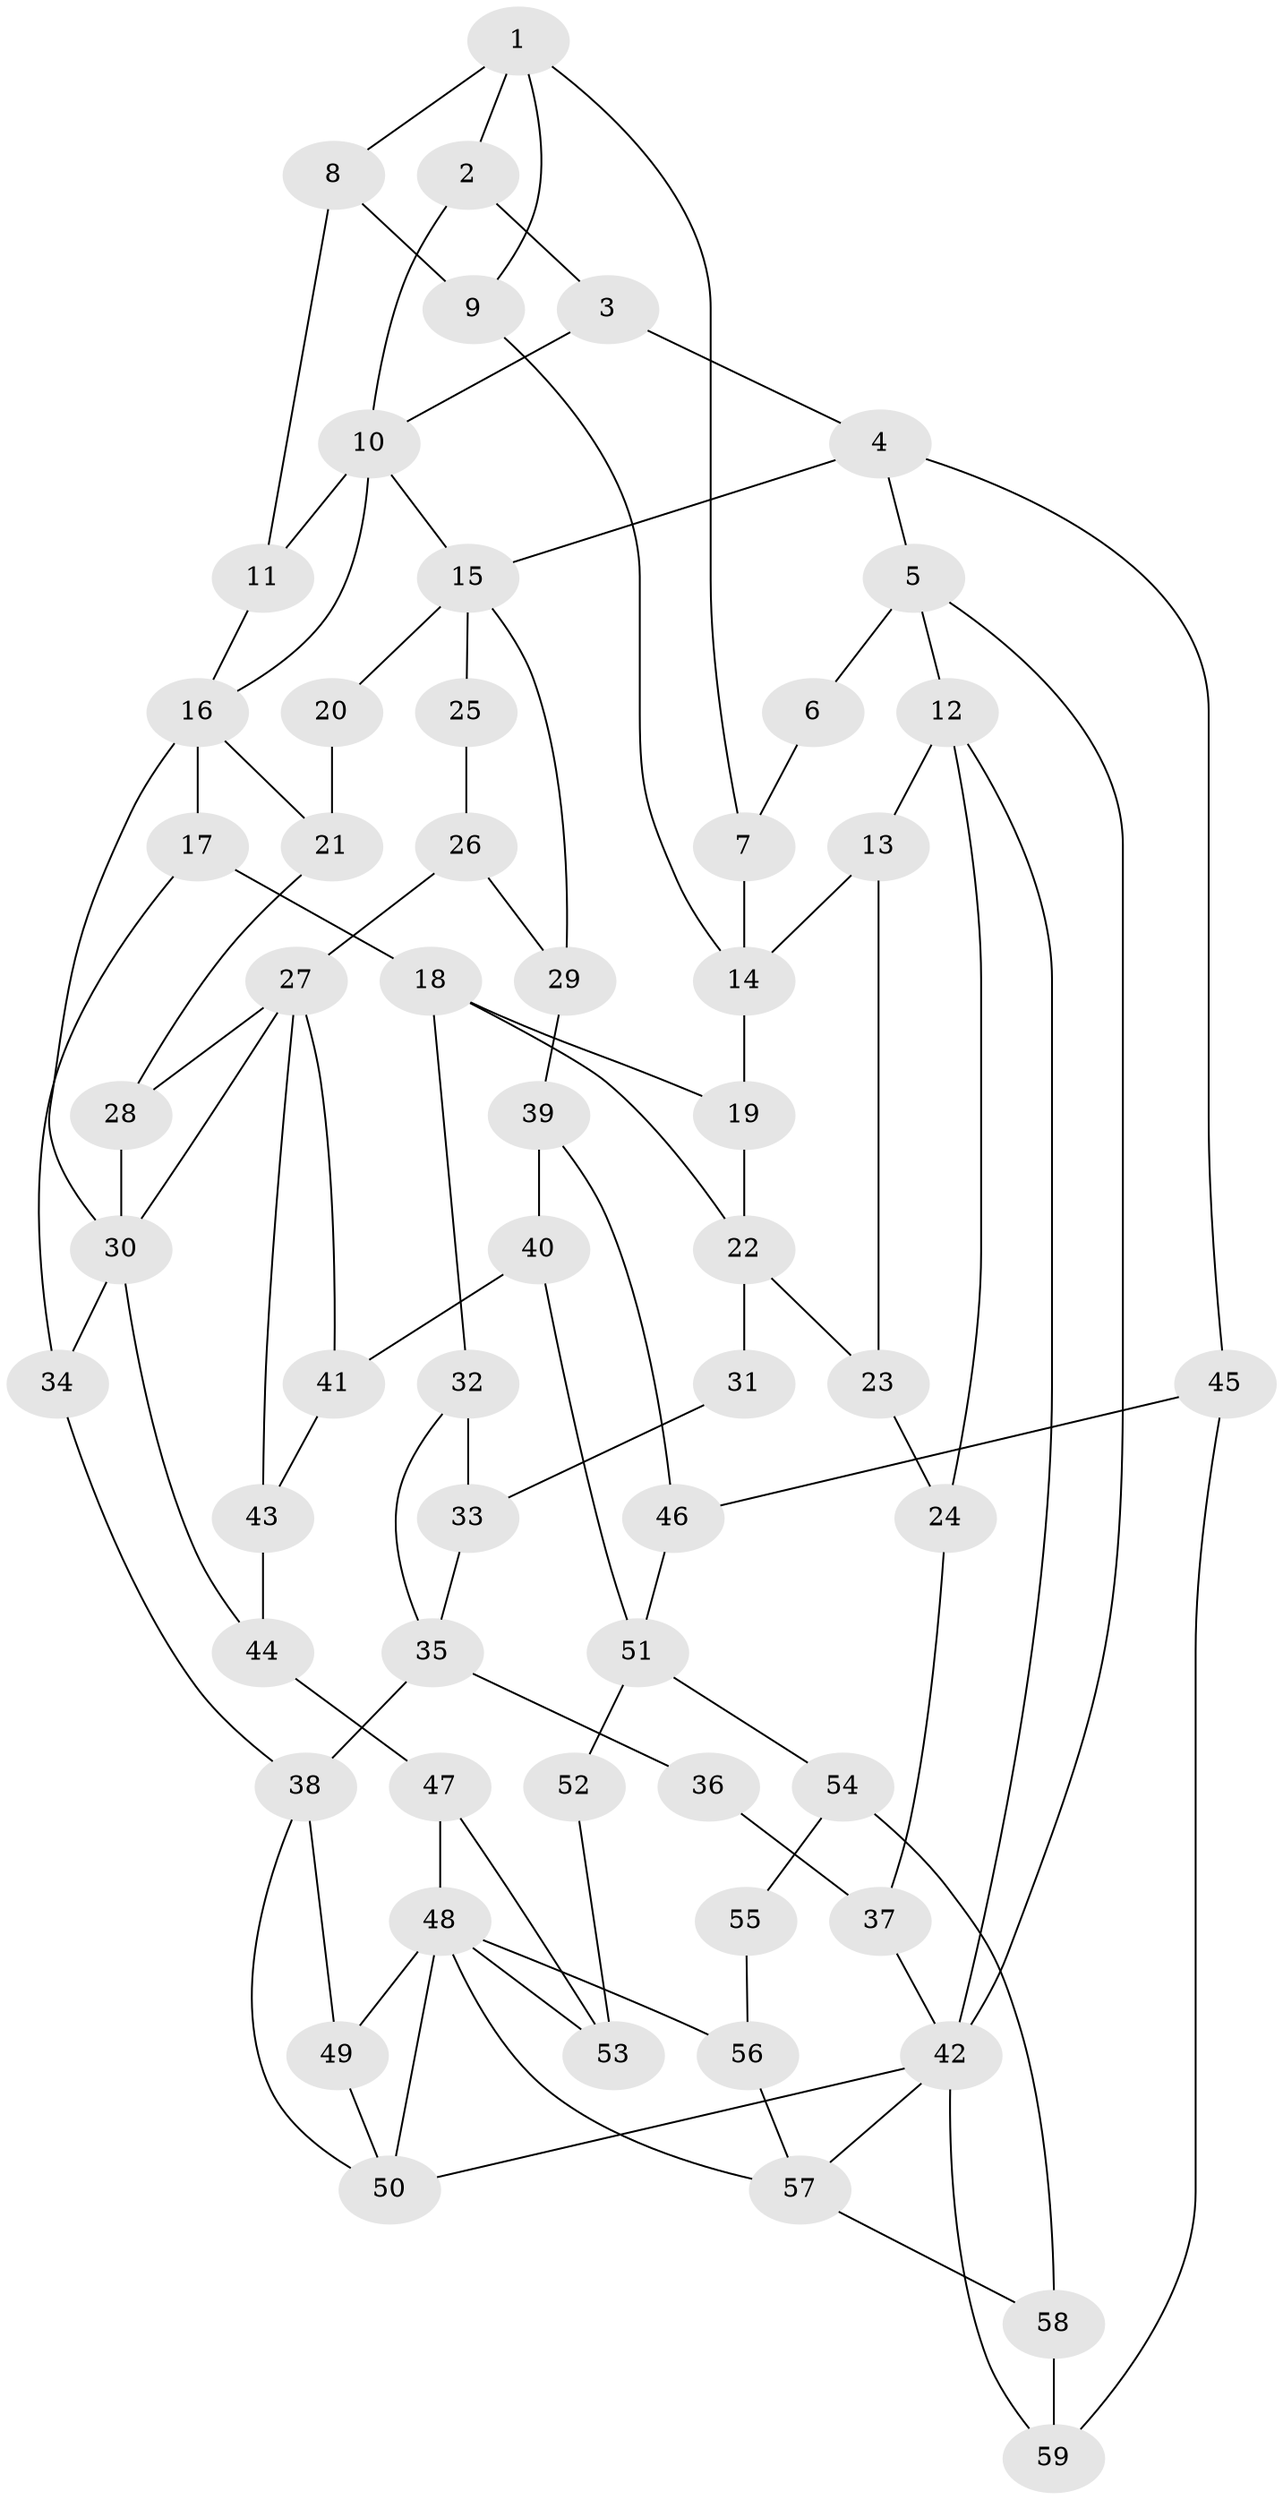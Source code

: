 // original degree distribution, {3: 0.017094017094017096, 4: 0.23076923076923078, 5: 0.5470085470085471, 6: 0.20512820512820512}
// Generated by graph-tools (version 1.1) at 2025/38/03/09/25 02:38:35]
// undirected, 59 vertices, 99 edges
graph export_dot {
graph [start="1"]
  node [color=gray90,style=filled];
  1;
  2;
  3;
  4;
  5;
  6;
  7;
  8;
  9;
  10;
  11;
  12;
  13;
  14;
  15;
  16;
  17;
  18;
  19;
  20;
  21;
  22;
  23;
  24;
  25;
  26;
  27;
  28;
  29;
  30;
  31;
  32;
  33;
  34;
  35;
  36;
  37;
  38;
  39;
  40;
  41;
  42;
  43;
  44;
  45;
  46;
  47;
  48;
  49;
  50;
  51;
  52;
  53;
  54;
  55;
  56;
  57;
  58;
  59;
  1 -- 2 [weight=1.0];
  1 -- 7 [weight=1.0];
  1 -- 8 [weight=1.0];
  1 -- 9 [weight=1.0];
  2 -- 3 [weight=1.0];
  2 -- 10 [weight=1.0];
  3 -- 4 [weight=1.0];
  3 -- 10 [weight=1.0];
  4 -- 5 [weight=1.0];
  4 -- 15 [weight=1.0];
  4 -- 45 [weight=1.0];
  5 -- 6 [weight=1.0];
  5 -- 12 [weight=1.0];
  5 -- 42 [weight=1.0];
  6 -- 7 [weight=1.0];
  7 -- 14 [weight=1.0];
  8 -- 9 [weight=1.0];
  8 -- 11 [weight=1.0];
  9 -- 14 [weight=1.0];
  10 -- 11 [weight=2.0];
  10 -- 15 [weight=1.0];
  10 -- 16 [weight=1.0];
  11 -- 16 [weight=1.0];
  12 -- 13 [weight=2.0];
  12 -- 24 [weight=1.0];
  12 -- 42 [weight=1.0];
  13 -- 14 [weight=2.0];
  13 -- 23 [weight=2.0];
  14 -- 19 [weight=1.0];
  15 -- 20 [weight=2.0];
  15 -- 25 [weight=1.0];
  15 -- 29 [weight=1.0];
  16 -- 17 [weight=2.0];
  16 -- 21 [weight=1.0];
  16 -- 30 [weight=1.0];
  17 -- 18 [weight=2.0];
  17 -- 34 [weight=1.0];
  18 -- 19 [weight=1.0];
  18 -- 22 [weight=1.0];
  18 -- 32 [weight=1.0];
  19 -- 22 [weight=1.0];
  20 -- 21 [weight=1.0];
  21 -- 28 [weight=1.0];
  22 -- 23 [weight=2.0];
  22 -- 31 [weight=2.0];
  23 -- 24 [weight=1.0];
  24 -- 37 [weight=1.0];
  25 -- 26 [weight=2.0];
  26 -- 27 [weight=2.0];
  26 -- 29 [weight=1.0];
  27 -- 28 [weight=1.0];
  27 -- 30 [weight=1.0];
  27 -- 41 [weight=1.0];
  27 -- 43 [weight=1.0];
  28 -- 30 [weight=1.0];
  29 -- 39 [weight=1.0];
  30 -- 34 [weight=1.0];
  30 -- 44 [weight=1.0];
  31 -- 33 [weight=1.0];
  32 -- 33 [weight=1.0];
  32 -- 35 [weight=1.0];
  33 -- 35 [weight=1.0];
  34 -- 38 [weight=1.0];
  35 -- 36 [weight=2.0];
  35 -- 38 [weight=2.0];
  36 -- 37 [weight=1.0];
  37 -- 42 [weight=1.0];
  38 -- 49 [weight=1.0];
  38 -- 50 [weight=1.0];
  39 -- 40 [weight=1.0];
  39 -- 46 [weight=1.0];
  40 -- 41 [weight=1.0];
  40 -- 51 [weight=1.0];
  41 -- 43 [weight=1.0];
  42 -- 50 [weight=1.0];
  42 -- 57 [weight=1.0];
  42 -- 59 [weight=2.0];
  43 -- 44 [weight=1.0];
  44 -- 47 [weight=1.0];
  45 -- 46 [weight=1.0];
  45 -- 59 [weight=2.0];
  46 -- 51 [weight=1.0];
  47 -- 48 [weight=1.0];
  47 -- 53 [weight=1.0];
  48 -- 49 [weight=1.0];
  48 -- 50 [weight=1.0];
  48 -- 53 [weight=1.0];
  48 -- 56 [weight=1.0];
  48 -- 57 [weight=1.0];
  49 -- 50 [weight=1.0];
  51 -- 52 [weight=2.0];
  51 -- 54 [weight=2.0];
  52 -- 53 [weight=1.0];
  54 -- 55 [weight=2.0];
  54 -- 58 [weight=2.0];
  55 -- 56 [weight=1.0];
  56 -- 57 [weight=1.0];
  57 -- 58 [weight=1.0];
  58 -- 59 [weight=2.0];
}
